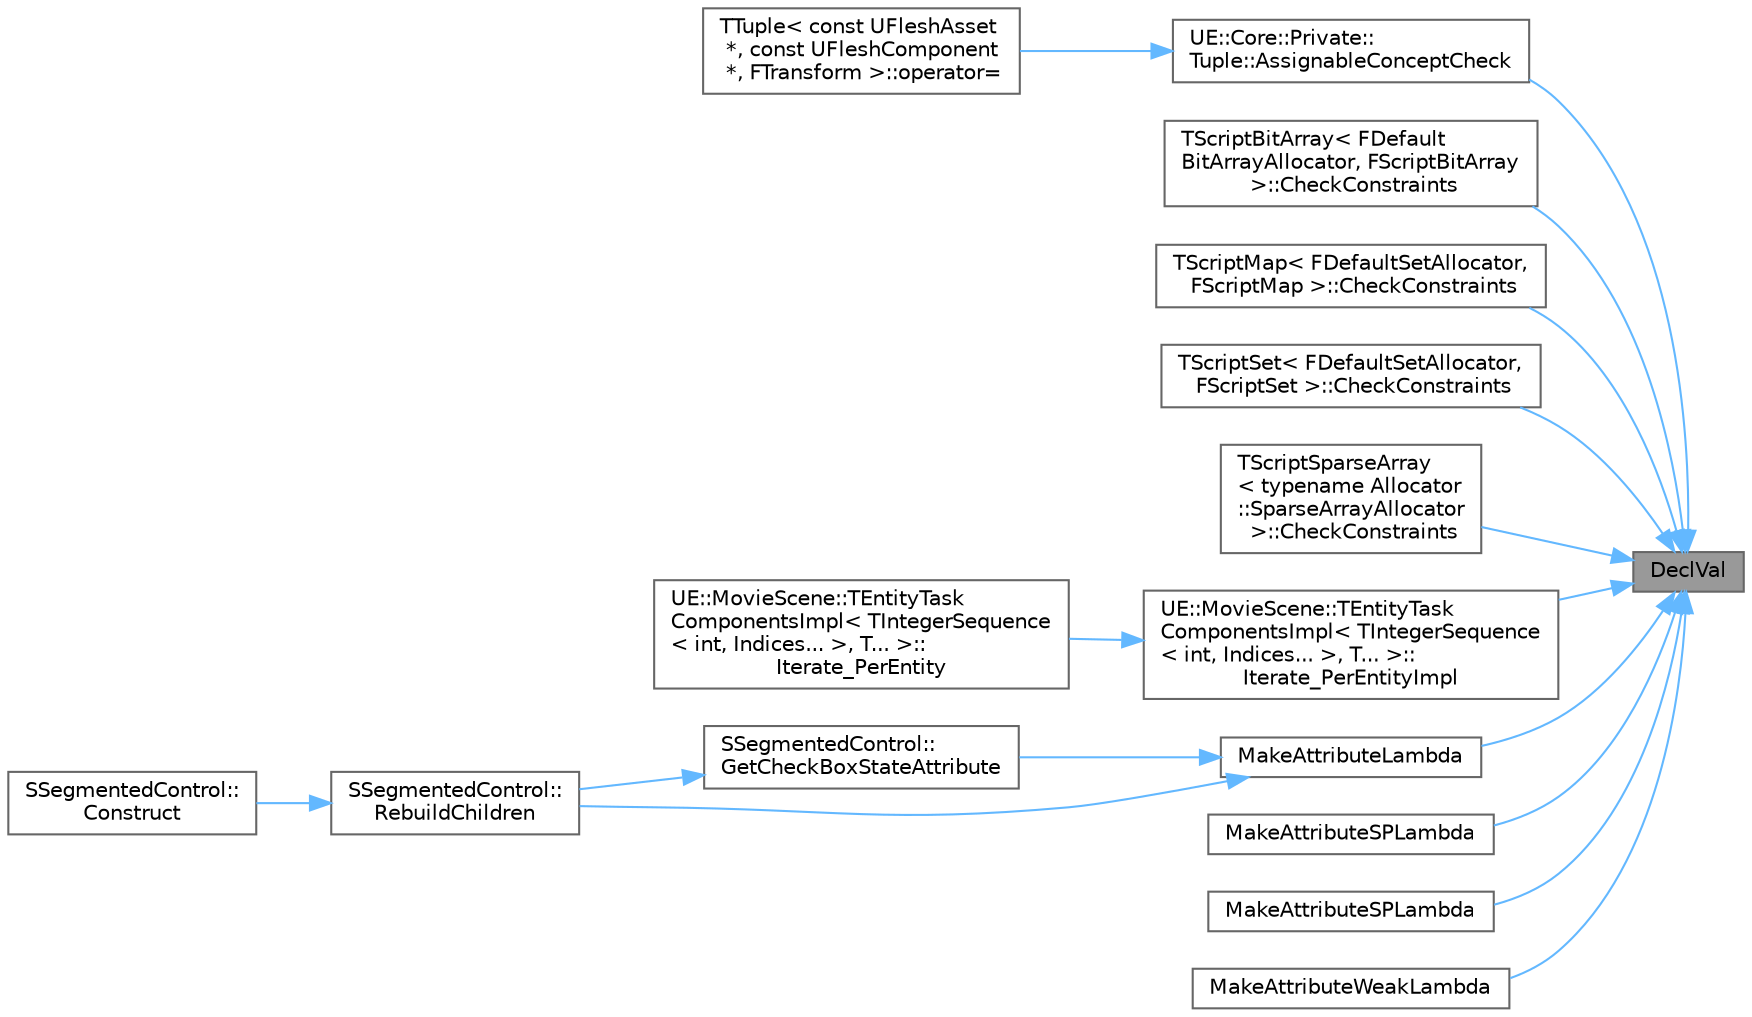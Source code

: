 digraph "DeclVal"
{
 // INTERACTIVE_SVG=YES
 // LATEX_PDF_SIZE
  bgcolor="transparent";
  edge [fontname=Helvetica,fontsize=10,labelfontname=Helvetica,labelfontsize=10];
  node [fontname=Helvetica,fontsize=10,shape=box,height=0.2,width=0.4];
  rankdir="RL";
  Node1 [id="Node000001",label="DeclVal",height=0.2,width=0.4,color="gray40", fillcolor="grey60", style="filled", fontcolor="black",tooltip="Equivalent to std::declval."];
  Node1 -> Node2 [id="edge1_Node000001_Node000002",dir="back",color="steelblue1",style="solid",tooltip=" "];
  Node2 [id="Node000002",label="UE::Core::Private::\lTuple::AssignableConceptCheck",height=0.2,width=0.4,color="grey40", fillcolor="white", style="filled",URL="$dc/d69/namespaceUE_1_1Core_1_1Private_1_1Tuple.html#ad4d99952350ca66c5852051a25ada4d0",tooltip=" "];
  Node2 -> Node3 [id="edge2_Node000002_Node000003",dir="back",color="steelblue1",style="solid",tooltip=" "];
  Node3 [id="Node000003",label="TTuple\< const UFleshAsset\l *, const UFleshComponent\l *, FTransform \>::operator=",height=0.2,width=0.4,color="grey40", fillcolor="white", style="filled",URL="$d8/d06/structTTuple.html#aaffe246724eb504fe1e7dde7a3a6935d",tooltip=" "];
  Node1 -> Node4 [id="edge3_Node000001_Node000004",dir="back",color="steelblue1",style="solid",tooltip=" "];
  Node4 [id="Node000004",label="TScriptBitArray\< FDefault\lBitArrayAllocator, FScriptBitArray\l \>::CheckConstraints",height=0.2,width=0.4,color="grey40", fillcolor="white", style="filled",URL="$dd/dcf/classTScriptBitArray.html#a61e926c2bb04a321fc15d75492389d79",tooltip=" "];
  Node1 -> Node5 [id="edge4_Node000001_Node000005",dir="back",color="steelblue1",style="solid",tooltip=" "];
  Node5 [id="Node000005",label="TScriptMap\< FDefaultSetAllocator,\l FScriptMap \>::CheckConstraints",height=0.2,width=0.4,color="grey40", fillcolor="white", style="filled",URL="$db/d2b/classTScriptMap.html#a61d87751a7d365a1e59dbdb6c05193ac",tooltip=" "];
  Node1 -> Node6 [id="edge5_Node000001_Node000006",dir="back",color="steelblue1",style="solid",tooltip=" "];
  Node6 [id="Node000006",label="TScriptSet\< FDefaultSetAllocator,\l FScriptSet \>::CheckConstraints",height=0.2,width=0.4,color="grey40", fillcolor="white", style="filled",URL="$d8/d49/classTScriptSet.html#a0baa71023e2b970512fdc88ff6cbb10e",tooltip=" "];
  Node1 -> Node7 [id="edge6_Node000001_Node000007",dir="back",color="steelblue1",style="solid",tooltip=" "];
  Node7 [id="Node000007",label="TScriptSparseArray\l\< typename Allocator\l::SparseArrayAllocator\l \>::CheckConstraints",height=0.2,width=0.4,color="grey40", fillcolor="white", style="filled",URL="$d1/d3a/classTScriptSparseArray.html#a9bbdcf54410a70c00c83c6048f4a5b28",tooltip=" "];
  Node1 -> Node8 [id="edge7_Node000001_Node000008",dir="back",color="steelblue1",style="solid",tooltip=" "];
  Node8 [id="Node000008",label="UE::MovieScene::TEntityTask\lComponentsImpl\< TIntegerSequence\l\< int, Indices... \>, T... \>::\lIterate_PerEntityImpl",height=0.2,width=0.4,color="grey40", fillcolor="white", style="filled",URL="$d5/da7/structUE_1_1MovieScene_1_1TEntityTaskComponentsImpl_3_01TIntegerSequence_3_01int_00_01Indices_8_8_8_01_4_00_01T_8_8_8_01_4.html#a4c06bfb13fc2bd03b3a82a1f0f890c41",tooltip="Implementation function for Iterate_PerEntity."];
  Node8 -> Node9 [id="edge8_Node000008_Node000009",dir="back",color="steelblue1",style="solid",tooltip=" "];
  Node9 [id="Node000009",label="UE::MovieScene::TEntityTask\lComponentsImpl\< TIntegerSequence\l\< int, Indices... \>, T... \>::\lIterate_PerEntity",height=0.2,width=0.4,color="grey40", fillcolor="white", style="filled",URL="$d5/da7/structUE_1_1MovieScene_1_1TEntityTaskComponentsImpl_3_01TIntegerSequence_3_01int_00_01Indices_8_8_8_01_4_00_01T_8_8_8_01_4.html#ad042ad8020104dd8801aa8c1a45dc85a",tooltip="Perform a thread-safe iteration of all matching entities specified entity manager using this task,..."];
  Node1 -> Node10 [id="edge9_Node000001_Node000010",dir="back",color="steelblue1",style="solid",tooltip=" "];
  Node10 [id="Node000010",label="MakeAttributeLambda",height=0.2,width=0.4,color="grey40", fillcolor="white", style="filled",URL="$d4/d08/Attribute_8h.html#a93fcbe11df582d74b3ac18870ea9a215",tooltip="Helper function for creating TAttributes from a lambda TAttribute<float> FloatAttribute = MakeAttribu..."];
  Node10 -> Node11 [id="edge10_Node000010_Node000011",dir="back",color="steelblue1",style="solid",tooltip=" "];
  Node11 [id="Node000011",label="SSegmentedControl::\lGetCheckBoxStateAttribute",height=0.2,width=0.4,color="grey40", fillcolor="white", style="filled",URL="$d3/daa/classSSegmentedControl.html#a68696273d77518bd555eb35c2f3ff2e2",tooltip=" "];
  Node11 -> Node12 [id="edge11_Node000011_Node000012",dir="back",color="steelblue1",style="solid",tooltip=" "];
  Node12 [id="Node000012",label="SSegmentedControl::\lRebuildChildren",height=0.2,width=0.4,color="grey40", fillcolor="white", style="filled",URL="$d3/daa/classSSegmentedControl.html#a15bc743fba22f3881dfbfb61dc932f33",tooltip=" "];
  Node12 -> Node13 [id="edge12_Node000012_Node000013",dir="back",color="steelblue1",style="solid",tooltip=" "];
  Node13 [id="Node000013",label="SSegmentedControl::\lConstruct",height=0.2,width=0.4,color="grey40", fillcolor="white", style="filled",URL="$d3/daa/classSSegmentedControl.html#a74fcd7f082a76a42a57d7ae73d22cfe3",tooltip=" "];
  Node10 -> Node12 [id="edge13_Node000010_Node000012",dir="back",color="steelblue1",style="solid",tooltip=" "];
  Node1 -> Node14 [id="edge14_Node000001_Node000014",dir="back",color="steelblue1",style="solid",tooltip=" "];
  Node14 [id="Node000014",label="MakeAttributeSPLambda",height=0.2,width=0.4,color="grey40", fillcolor="white", style="filled",URL="$d4/d08/Attribute_8h.html#a58a57a396297e8a405da40be9b37427d",tooltip="Helper function for creating TAttributes from a weak shared pointer C++ lambda delegate."];
  Node1 -> Node15 [id="edge15_Node000001_Node000015",dir="back",color="steelblue1",style="solid",tooltip=" "];
  Node15 [id="Node000015",label="MakeAttributeSPLambda",height=0.2,width=0.4,color="grey40", fillcolor="white", style="filled",URL="$d4/d08/Attribute_8h.html#a8bd6df5a6e65384b2a3398462f6922fb",tooltip=" "];
  Node1 -> Node16 [id="edge16_Node000001_Node000016",dir="back",color="steelblue1",style="solid",tooltip=" "];
  Node16 [id="Node000016",label="MakeAttributeWeakLambda",height=0.2,width=0.4,color="grey40", fillcolor="white", style="filled",URL="$d4/d08/Attribute_8h.html#a424750c03b83923ab7dfe04923124968",tooltip="Helper function for creating TAttributes from a weak object pointer C++ lambda delegate."];
}
